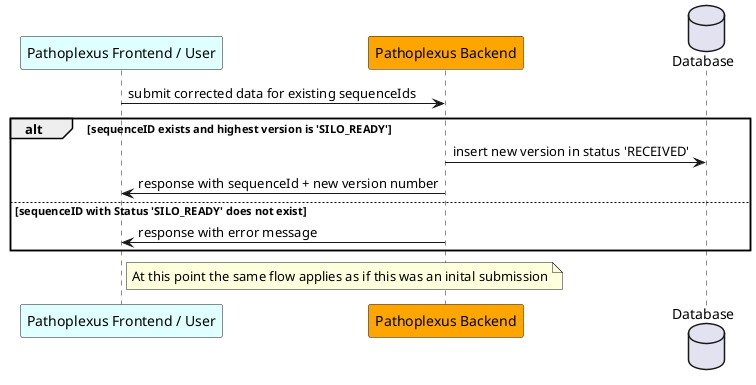@startuml
    participant "Pathoplexus Frontend / User" as frontend #LightCyan
    participant "Pathoplexus Backend" as backend #Orange
    database "Database" as DB


    frontend -> backend: submit corrected data for existing sequenceIds

    alt sequenceID exists and highest version is 'SILO_READY'
        backend -> DB: insert new version in status 'RECEIVED'
    backend -> frontend: response with sequenceId + new version number
    else sequenceID with Status 'SILO_READY' does not exist
        backend -> frontend: response with error message
    end

    note right of frontend
        At this point the same flow applies as if this was an inital submission
    end note
@enduml
